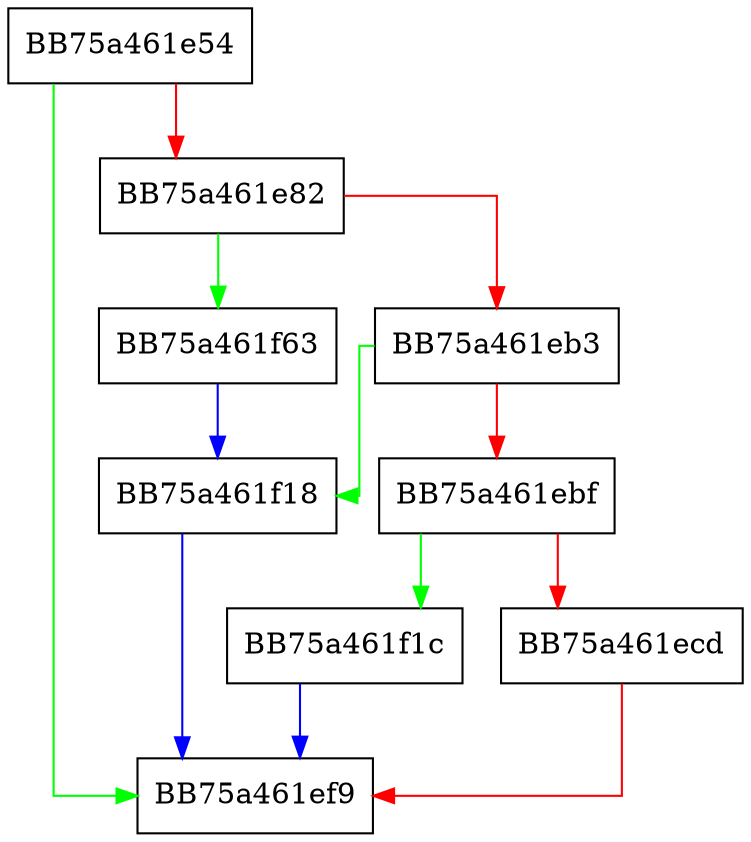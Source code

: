 digraph dropCell {
  node [shape="box"];
  graph [splines=ortho];
  BB75a461e54 -> BB75a461ef9 [color="green"];
  BB75a461e54 -> BB75a461e82 [color="red"];
  BB75a461e82 -> BB75a461f63 [color="green"];
  BB75a461e82 -> BB75a461eb3 [color="red"];
  BB75a461eb3 -> BB75a461f18 [color="green"];
  BB75a461eb3 -> BB75a461ebf [color="red"];
  BB75a461ebf -> BB75a461f1c [color="green"];
  BB75a461ebf -> BB75a461ecd [color="red"];
  BB75a461ecd -> BB75a461ef9 [color="red"];
  BB75a461f18 -> BB75a461ef9 [color="blue"];
  BB75a461f1c -> BB75a461ef9 [color="blue"];
  BB75a461f63 -> BB75a461f18 [color="blue"];
}